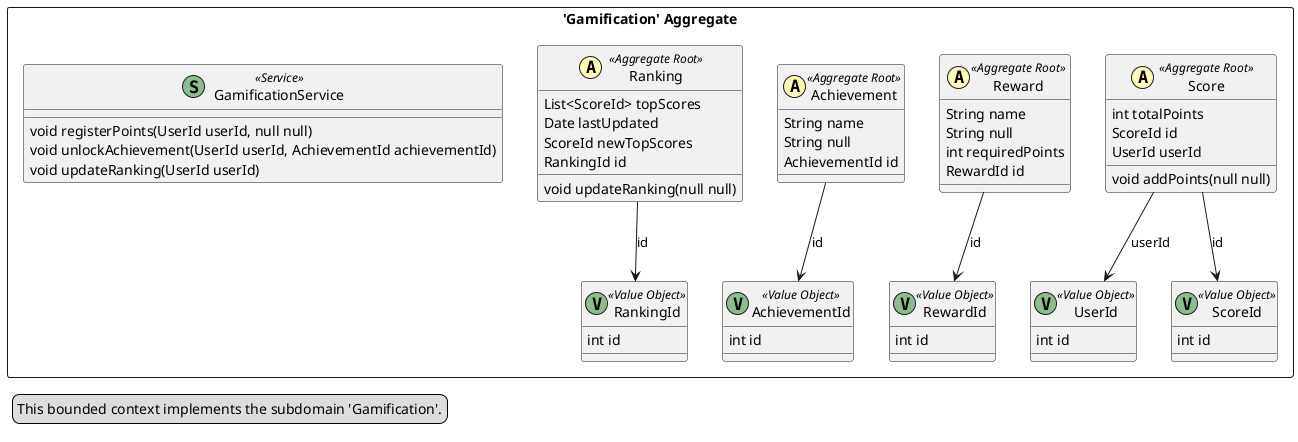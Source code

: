 @startuml

skinparam componentStyle uml2

package "'Gamification' Aggregate" <<Rectangle>> {
	class Score <<(A,#fffab8) Aggregate Root>> {
		int totalPoints
		ScoreId id
		UserId userId
		void addPoints(null null)
	}
	class Reward <<(A,#fffab8) Aggregate Root>> {
		String name
		String null
		int requiredPoints
		RewardId id
	}
	class Achievement <<(A,#fffab8) Aggregate Root>> {
		String name
		String null
		AchievementId id
	}
	class Ranking <<(A,#fffab8) Aggregate Root>> {
		List<ScoreId> topScores
		Date lastUpdated
		ScoreId newTopScores
		RankingId id
		void updateRanking(null null)
	}
	class UserId <<(V,DarkSeaGreen) Value Object>> {
		int id
	}
	class ScoreId <<(V,DarkSeaGreen) Value Object>> {
		int id
	}
	class RewardId <<(V,DarkSeaGreen) Value Object>> {
		int id
	}
	class AchievementId <<(V,DarkSeaGreen) Value Object>> {
		int id
	}
	class RankingId <<(V,DarkSeaGreen) Value Object>> {
		int id
	}
	class GamificationService <<(S,DarkSeaGreen) Service>> {
		void registerPoints(UserId userId, null null)
		void unlockAchievement(UserId userId, AchievementId achievementId)
		void updateRanking(UserId userId)
	}
}
Reward --> RewardId : id
Achievement --> AchievementId : id
Score --> UserId : userId
Score --> ScoreId : id
Ranking --> RankingId : id
legend left
  This bounded context implements the subdomain 'Gamification'.
end legend


@enduml
